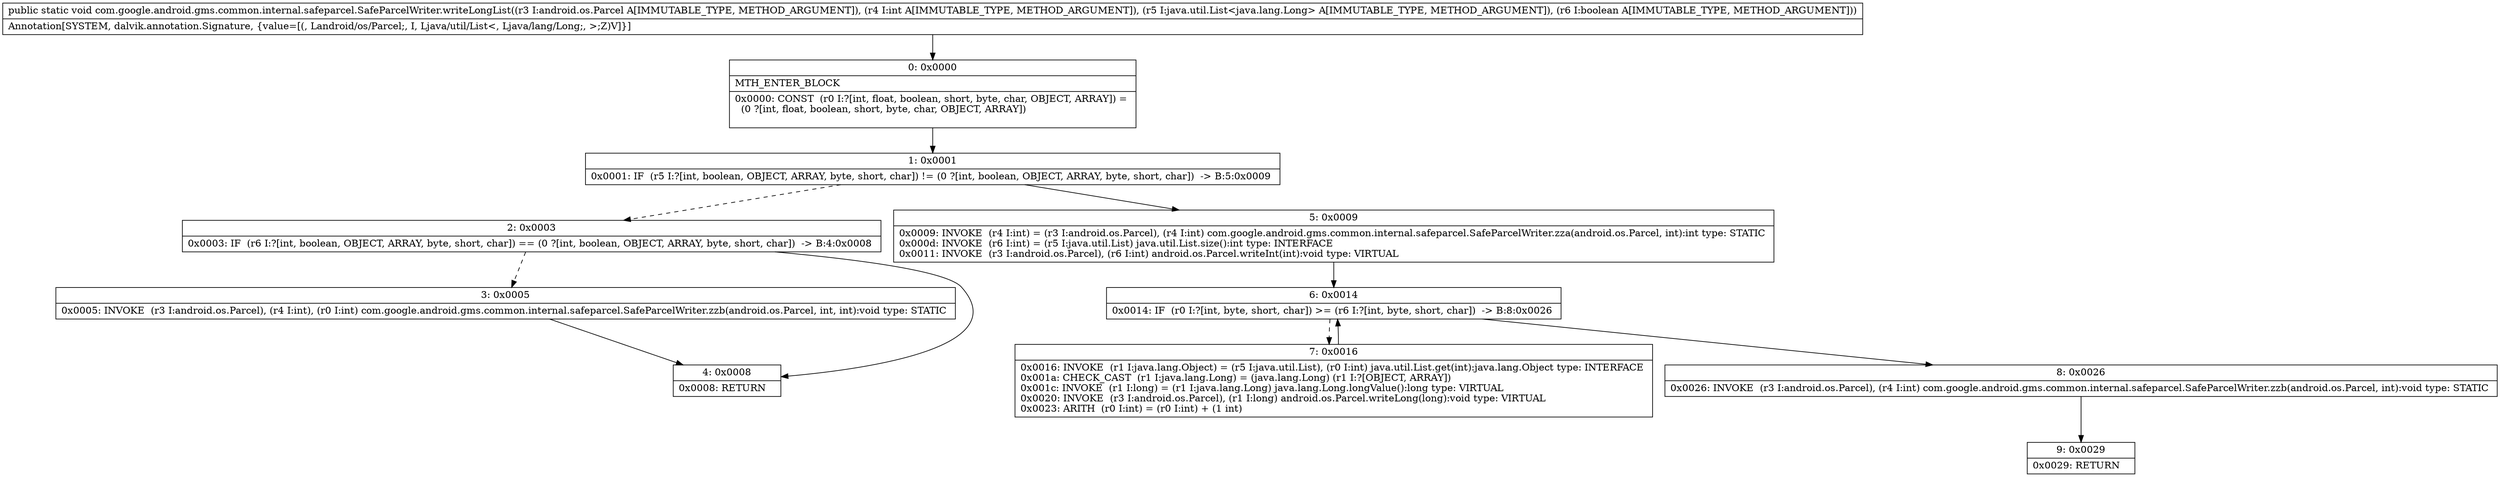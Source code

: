 digraph "CFG forcom.google.android.gms.common.internal.safeparcel.SafeParcelWriter.writeLongList(Landroid\/os\/Parcel;ILjava\/util\/List;Z)V" {
Node_0 [shape=record,label="{0\:\ 0x0000|MTH_ENTER_BLOCK\l|0x0000: CONST  (r0 I:?[int, float, boolean, short, byte, char, OBJECT, ARRAY]) = \l  (0 ?[int, float, boolean, short, byte, char, OBJECT, ARRAY])\l \l}"];
Node_1 [shape=record,label="{1\:\ 0x0001|0x0001: IF  (r5 I:?[int, boolean, OBJECT, ARRAY, byte, short, char]) != (0 ?[int, boolean, OBJECT, ARRAY, byte, short, char])  \-\> B:5:0x0009 \l}"];
Node_2 [shape=record,label="{2\:\ 0x0003|0x0003: IF  (r6 I:?[int, boolean, OBJECT, ARRAY, byte, short, char]) == (0 ?[int, boolean, OBJECT, ARRAY, byte, short, char])  \-\> B:4:0x0008 \l}"];
Node_3 [shape=record,label="{3\:\ 0x0005|0x0005: INVOKE  (r3 I:android.os.Parcel), (r4 I:int), (r0 I:int) com.google.android.gms.common.internal.safeparcel.SafeParcelWriter.zzb(android.os.Parcel, int, int):void type: STATIC \l}"];
Node_4 [shape=record,label="{4\:\ 0x0008|0x0008: RETURN   \l}"];
Node_5 [shape=record,label="{5\:\ 0x0009|0x0009: INVOKE  (r4 I:int) = (r3 I:android.os.Parcel), (r4 I:int) com.google.android.gms.common.internal.safeparcel.SafeParcelWriter.zza(android.os.Parcel, int):int type: STATIC \l0x000d: INVOKE  (r6 I:int) = (r5 I:java.util.List) java.util.List.size():int type: INTERFACE \l0x0011: INVOKE  (r3 I:android.os.Parcel), (r6 I:int) android.os.Parcel.writeInt(int):void type: VIRTUAL \l}"];
Node_6 [shape=record,label="{6\:\ 0x0014|0x0014: IF  (r0 I:?[int, byte, short, char]) \>= (r6 I:?[int, byte, short, char])  \-\> B:8:0x0026 \l}"];
Node_7 [shape=record,label="{7\:\ 0x0016|0x0016: INVOKE  (r1 I:java.lang.Object) = (r5 I:java.util.List), (r0 I:int) java.util.List.get(int):java.lang.Object type: INTERFACE \l0x001a: CHECK_CAST  (r1 I:java.lang.Long) = (java.lang.Long) (r1 I:?[OBJECT, ARRAY]) \l0x001c: INVOKE  (r1 I:long) = (r1 I:java.lang.Long) java.lang.Long.longValue():long type: VIRTUAL \l0x0020: INVOKE  (r3 I:android.os.Parcel), (r1 I:long) android.os.Parcel.writeLong(long):void type: VIRTUAL \l0x0023: ARITH  (r0 I:int) = (r0 I:int) + (1 int) \l}"];
Node_8 [shape=record,label="{8\:\ 0x0026|0x0026: INVOKE  (r3 I:android.os.Parcel), (r4 I:int) com.google.android.gms.common.internal.safeparcel.SafeParcelWriter.zzb(android.os.Parcel, int):void type: STATIC \l}"];
Node_9 [shape=record,label="{9\:\ 0x0029|0x0029: RETURN   \l}"];
MethodNode[shape=record,label="{public static void com.google.android.gms.common.internal.safeparcel.SafeParcelWriter.writeLongList((r3 I:android.os.Parcel A[IMMUTABLE_TYPE, METHOD_ARGUMENT]), (r4 I:int A[IMMUTABLE_TYPE, METHOD_ARGUMENT]), (r5 I:java.util.List\<java.lang.Long\> A[IMMUTABLE_TYPE, METHOD_ARGUMENT]), (r6 I:boolean A[IMMUTABLE_TYPE, METHOD_ARGUMENT]))  | Annotation[SYSTEM, dalvik.annotation.Signature, \{value=[(, Landroid\/os\/Parcel;, I, Ljava\/util\/List\<, Ljava\/lang\/Long;, \>;Z)V]\}]\l}"];
MethodNode -> Node_0;
Node_0 -> Node_1;
Node_1 -> Node_2[style=dashed];
Node_1 -> Node_5;
Node_2 -> Node_3[style=dashed];
Node_2 -> Node_4;
Node_3 -> Node_4;
Node_5 -> Node_6;
Node_6 -> Node_7[style=dashed];
Node_6 -> Node_8;
Node_7 -> Node_6;
Node_8 -> Node_9;
}

